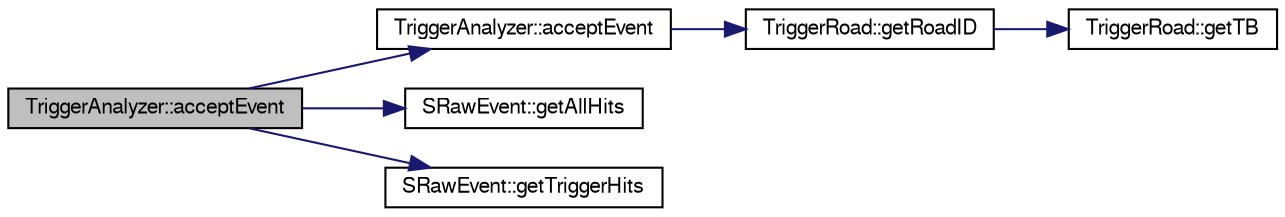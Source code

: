 digraph "TriggerAnalyzer::acceptEvent"
{
  bgcolor="transparent";
  edge [fontname="FreeSans",fontsize="10",labelfontname="FreeSans",labelfontsize="10"];
  node [fontname="FreeSans",fontsize="10",shape=record];
  rankdir="LR";
  Node1 [label="TriggerAnalyzer::acceptEvent",height=0.2,width=0.4,color="black", fillcolor="grey75", style="filled" fontcolor="black"];
  Node1 -> Node2 [color="midnightblue",fontsize="10",style="solid",fontname="FreeSans"];
  Node2 [label="TriggerAnalyzer::acceptEvent",height=0.2,width=0.4,color="black",URL="$d6/deb/classTriggerAnalyzer.html#ad9cfc03722fb7065da7c30e9ff6a62e1"];
  Node2 -> Node3 [color="midnightblue",fontsize="10",style="solid",fontname="FreeSans"];
  Node3 [label="TriggerRoad::getRoadID",height=0.2,width=0.4,color="black",URL="$d5/d72/classTriggerRoad.html#affb1214bf3dda5cbeb9ff171ab681641"];
  Node3 -> Node4 [color="midnightblue",fontsize="10",style="solid",fontname="FreeSans"];
  Node4 [label="TriggerRoad::getTB",height=0.2,width=0.4,color="black",URL="$d5/d72/classTriggerRoad.html#a54f9154ab88c8742e9ed4d8df493c9db"];
  Node1 -> Node5 [color="midnightblue",fontsize="10",style="solid",fontname="FreeSans"];
  Node5 [label="SRawEvent::getAllHits",height=0.2,width=0.4,color="black",URL="$d5/d83/classSRawEvent.html#abd6f13b04ed7155aa744111e9324aa41"];
  Node1 -> Node6 [color="midnightblue",fontsize="10",style="solid",fontname="FreeSans"];
  Node6 [label="SRawEvent::getTriggerHits",height=0.2,width=0.4,color="black",URL="$d5/d83/classSRawEvent.html#a19538db4753d30b369bd24de890a6e3b"];
}
